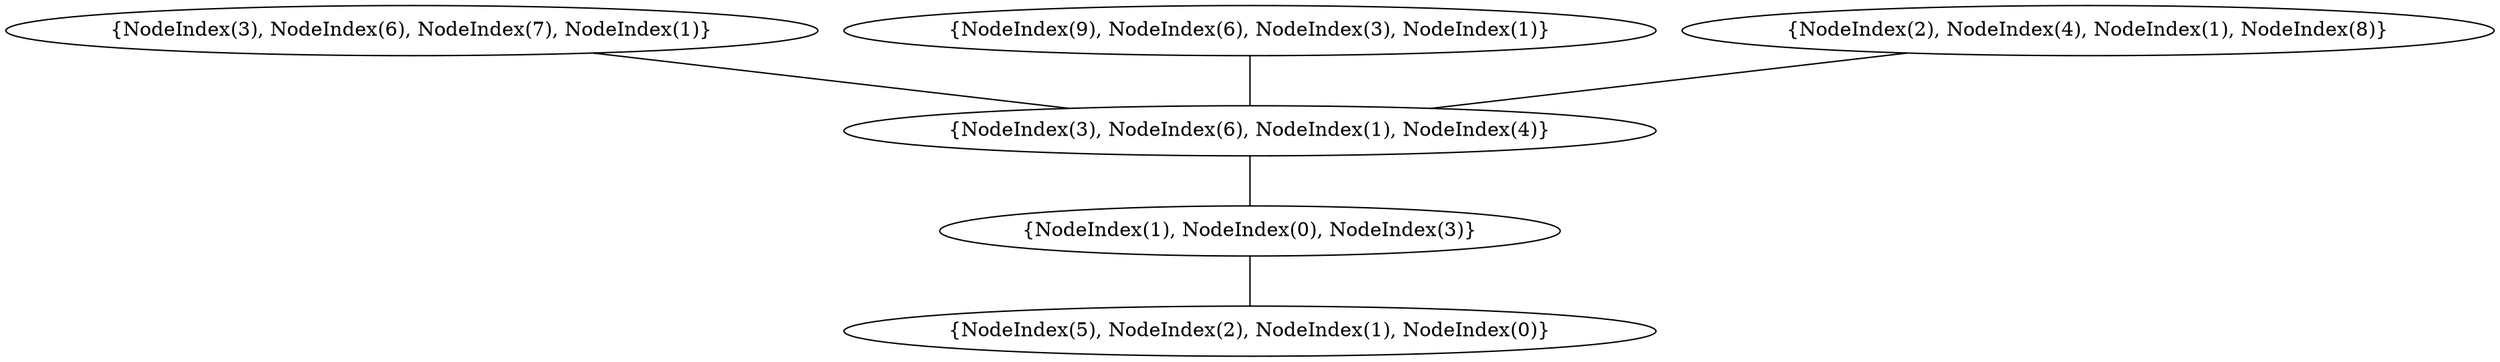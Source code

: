 graph {
    0 [ label = "{NodeIndex(5), NodeIndex(2), NodeIndex(1), NodeIndex(0)}" ]
    1 [ label = "{NodeIndex(1), NodeIndex(0), NodeIndex(3)}" ]
    2 [ label = "{NodeIndex(3), NodeIndex(6), NodeIndex(1), NodeIndex(4)}" ]
    3 [ label = "{NodeIndex(3), NodeIndex(6), NodeIndex(7), NodeIndex(1)}" ]
    4 [ label = "{NodeIndex(9), NodeIndex(6), NodeIndex(3), NodeIndex(1)}" ]
    5 [ label = "{NodeIndex(2), NodeIndex(4), NodeIndex(1), NodeIndex(8)}" ]
    3 -- 2 [ ]
    4 -- 2 [ ]
    1 -- 0 [ ]
    2 -- 1 [ ]
    5 -- 2 [ ]
}
